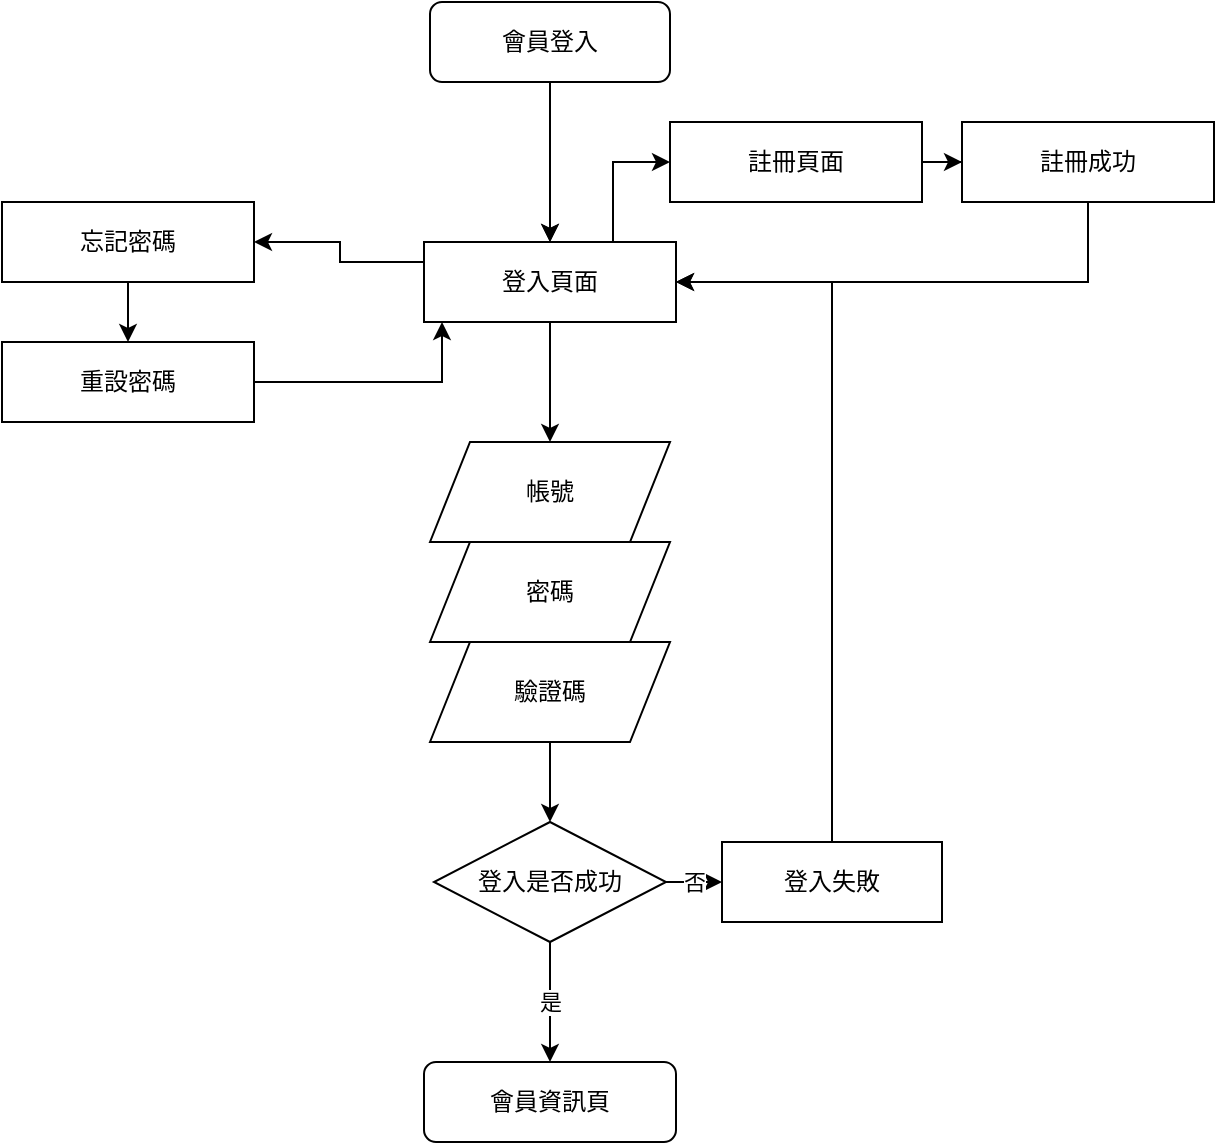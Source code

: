 <mxfile version="21.6.9" type="github">
  <diagram name="第 1 页" id="5xlTIJ7xZ0uIA1DLhqvQ">
    <mxGraphModel dx="1050" dy="534" grid="1" gridSize="10" guides="1" tooltips="1" connect="1" arrows="1" fold="1" page="1" pageScale="1" pageWidth="827" pageHeight="1169" math="0" shadow="0">
      <root>
        <mxCell id="0" />
        <mxCell id="1" parent="0" />
        <mxCell id="xiJ59EsIPp2WgFdT32-B-31" value="" style="edgeStyle=orthogonalEdgeStyle;rounded=0;orthogonalLoop=1;jettySize=auto;html=1;" parent="1" source="xiJ59EsIPp2WgFdT32-B-1" target="xiJ59EsIPp2WgFdT32-B-7" edge="1">
          <mxGeometry relative="1" as="geometry" />
        </mxCell>
        <mxCell id="xiJ59EsIPp2WgFdT32-B-33" value="" style="edgeStyle=orthogonalEdgeStyle;rounded=0;orthogonalLoop=1;jettySize=auto;html=1;exitX=0.5;exitY=1;exitDx=0;exitDy=0;entryX=0.5;entryY=0;entryDx=0;entryDy=0;" parent="1" source="xiJ59EsIPp2WgFdT32-B-1" target="xiJ59EsIPp2WgFdT32-B-7" edge="1">
          <mxGeometry relative="1" as="geometry" />
        </mxCell>
        <mxCell id="xiJ59EsIPp2WgFdT32-B-1" value="會員登入" style="rounded=1;whiteSpace=wrap;html=1;" parent="1" vertex="1">
          <mxGeometry x="354" y="20" width="120" height="40" as="geometry" />
        </mxCell>
        <mxCell id="xiJ59EsIPp2WgFdT32-B-5" value="會員資訊頁" style="rounded=1;whiteSpace=wrap;html=1;" parent="1" vertex="1">
          <mxGeometry x="351" y="550" width="126" height="40" as="geometry" />
        </mxCell>
        <mxCell id="xiJ59EsIPp2WgFdT32-B-36" style="edgeStyle=orthogonalEdgeStyle;rounded=0;orthogonalLoop=1;jettySize=auto;html=1;entryX=0.5;entryY=0;entryDx=0;entryDy=0;" parent="1" source="xiJ59EsIPp2WgFdT32-B-7" target="xiJ59EsIPp2WgFdT32-B-8" edge="1">
          <mxGeometry relative="1" as="geometry" />
        </mxCell>
        <mxCell id="WYfKJsVKejKhtKIQOyxS-4" style="edgeStyle=orthogonalEdgeStyle;rounded=0;orthogonalLoop=1;jettySize=auto;html=1;entryX=1;entryY=0.5;entryDx=0;entryDy=0;" edge="1" parent="1" source="xiJ59EsIPp2WgFdT32-B-7" target="WYfKJsVKejKhtKIQOyxS-2">
          <mxGeometry relative="1" as="geometry">
            <Array as="points">
              <mxPoint x="309" y="150" />
              <mxPoint x="309" y="140" />
            </Array>
          </mxGeometry>
        </mxCell>
        <mxCell id="WYfKJsVKejKhtKIQOyxS-8" style="edgeStyle=orthogonalEdgeStyle;rounded=0;orthogonalLoop=1;jettySize=auto;html=1;exitX=0.75;exitY=0;exitDx=0;exitDy=0;entryX=0;entryY=0.5;entryDx=0;entryDy=0;" edge="1" parent="1" source="xiJ59EsIPp2WgFdT32-B-7" target="WYfKJsVKejKhtKIQOyxS-7">
          <mxGeometry relative="1" as="geometry" />
        </mxCell>
        <mxCell id="xiJ59EsIPp2WgFdT32-B-7" value="登入頁面" style="rounded=0;whiteSpace=wrap;html=1;" parent="1" vertex="1">
          <mxGeometry x="351" y="140" width="126" height="40" as="geometry" />
        </mxCell>
        <mxCell id="xiJ59EsIPp2WgFdT32-B-9" value="密碼" style="shape=parallelogram;perimeter=parallelogramPerimeter;whiteSpace=wrap;html=1;fixedSize=1;" parent="1" vertex="1">
          <mxGeometry x="354" y="290" width="120" height="50" as="geometry" />
        </mxCell>
        <mxCell id="xiJ59EsIPp2WgFdT32-B-27" value="否" style="edgeStyle=orthogonalEdgeStyle;rounded=0;orthogonalLoop=1;jettySize=auto;html=1;" parent="1" source="xiJ59EsIPp2WgFdT32-B-10" target="xiJ59EsIPp2WgFdT32-B-12" edge="1">
          <mxGeometry relative="1" as="geometry" />
        </mxCell>
        <mxCell id="xiJ59EsIPp2WgFdT32-B-30" value="是" style="edgeStyle=orthogonalEdgeStyle;rounded=0;orthogonalLoop=1;jettySize=auto;html=1;" parent="1" source="xiJ59EsIPp2WgFdT32-B-10" target="xiJ59EsIPp2WgFdT32-B-5" edge="1">
          <mxGeometry relative="1" as="geometry" />
        </mxCell>
        <mxCell id="xiJ59EsIPp2WgFdT32-B-10" value="登入是否成功" style="rhombus;whiteSpace=wrap;html=1;" parent="1" vertex="1">
          <mxGeometry x="356" y="430" width="116" height="60" as="geometry" />
        </mxCell>
        <mxCell id="xiJ59EsIPp2WgFdT32-B-8" value="帳號" style="shape=parallelogram;perimeter=parallelogramPerimeter;whiteSpace=wrap;html=1;fixedSize=1;" parent="1" vertex="1">
          <mxGeometry x="354" y="240" width="120" height="50" as="geometry" />
        </mxCell>
        <mxCell id="WYfKJsVKejKhtKIQOyxS-1" style="edgeStyle=orthogonalEdgeStyle;rounded=0;orthogonalLoop=1;jettySize=auto;html=1;entryX=1;entryY=0.5;entryDx=0;entryDy=0;" edge="1" parent="1" source="xiJ59EsIPp2WgFdT32-B-12" target="xiJ59EsIPp2WgFdT32-B-7">
          <mxGeometry relative="1" as="geometry">
            <Array as="points">
              <mxPoint x="555" y="160" />
            </Array>
          </mxGeometry>
        </mxCell>
        <mxCell id="xiJ59EsIPp2WgFdT32-B-12" value="登入失敗" style="rounded=0;whiteSpace=wrap;html=1;" parent="1" vertex="1">
          <mxGeometry x="500" y="440" width="110" height="40" as="geometry" />
        </mxCell>
        <mxCell id="xiJ59EsIPp2WgFdT32-B-29" value="" style="edgeStyle=orthogonalEdgeStyle;rounded=0;orthogonalLoop=1;jettySize=auto;html=1;" parent="1" source="xiJ59EsIPp2WgFdT32-B-26" target="xiJ59EsIPp2WgFdT32-B-10" edge="1">
          <mxGeometry relative="1" as="geometry" />
        </mxCell>
        <mxCell id="xiJ59EsIPp2WgFdT32-B-26" value="驗證碼" style="shape=parallelogram;perimeter=parallelogramPerimeter;whiteSpace=wrap;html=1;fixedSize=1;" parent="1" vertex="1">
          <mxGeometry x="354" y="340" width="120" height="50" as="geometry" />
        </mxCell>
        <mxCell id="WYfKJsVKejKhtKIQOyxS-5" value="" style="edgeStyle=orthogonalEdgeStyle;rounded=0;orthogonalLoop=1;jettySize=auto;html=1;" edge="1" parent="1" source="WYfKJsVKejKhtKIQOyxS-2" target="WYfKJsVKejKhtKIQOyxS-3">
          <mxGeometry relative="1" as="geometry" />
        </mxCell>
        <mxCell id="WYfKJsVKejKhtKIQOyxS-2" value="忘記密碼" style="rounded=0;whiteSpace=wrap;html=1;" vertex="1" parent="1">
          <mxGeometry x="140" y="120" width="126" height="40" as="geometry" />
        </mxCell>
        <mxCell id="WYfKJsVKejKhtKIQOyxS-6" style="edgeStyle=orthogonalEdgeStyle;rounded=0;orthogonalLoop=1;jettySize=auto;html=1;" edge="1" parent="1" source="WYfKJsVKejKhtKIQOyxS-3" target="xiJ59EsIPp2WgFdT32-B-7">
          <mxGeometry relative="1" as="geometry">
            <Array as="points">
              <mxPoint x="360" y="210" />
            </Array>
          </mxGeometry>
        </mxCell>
        <mxCell id="WYfKJsVKejKhtKIQOyxS-3" value="重設密碼" style="rounded=0;whiteSpace=wrap;html=1;" vertex="1" parent="1">
          <mxGeometry x="140" y="190" width="126" height="40" as="geometry" />
        </mxCell>
        <mxCell id="WYfKJsVKejKhtKIQOyxS-12" value="" style="edgeStyle=orthogonalEdgeStyle;rounded=0;orthogonalLoop=1;jettySize=auto;html=1;" edge="1" parent="1" source="WYfKJsVKejKhtKIQOyxS-7" target="WYfKJsVKejKhtKIQOyxS-11">
          <mxGeometry relative="1" as="geometry" />
        </mxCell>
        <mxCell id="WYfKJsVKejKhtKIQOyxS-7" value="註冊頁面" style="rounded=0;whiteSpace=wrap;html=1;" vertex="1" parent="1">
          <mxGeometry x="474" y="80" width="126" height="40" as="geometry" />
        </mxCell>
        <mxCell id="WYfKJsVKejKhtKIQOyxS-13" style="edgeStyle=orthogonalEdgeStyle;rounded=0;orthogonalLoop=1;jettySize=auto;html=1;entryX=1;entryY=0.5;entryDx=0;entryDy=0;" edge="1" parent="1" source="WYfKJsVKejKhtKIQOyxS-11" target="xiJ59EsIPp2WgFdT32-B-7">
          <mxGeometry relative="1" as="geometry">
            <Array as="points">
              <mxPoint x="683" y="160" />
            </Array>
          </mxGeometry>
        </mxCell>
        <mxCell id="WYfKJsVKejKhtKIQOyxS-11" value="註冊成功" style="rounded=0;whiteSpace=wrap;html=1;" vertex="1" parent="1">
          <mxGeometry x="620" y="80" width="126" height="40" as="geometry" />
        </mxCell>
      </root>
    </mxGraphModel>
  </diagram>
</mxfile>
